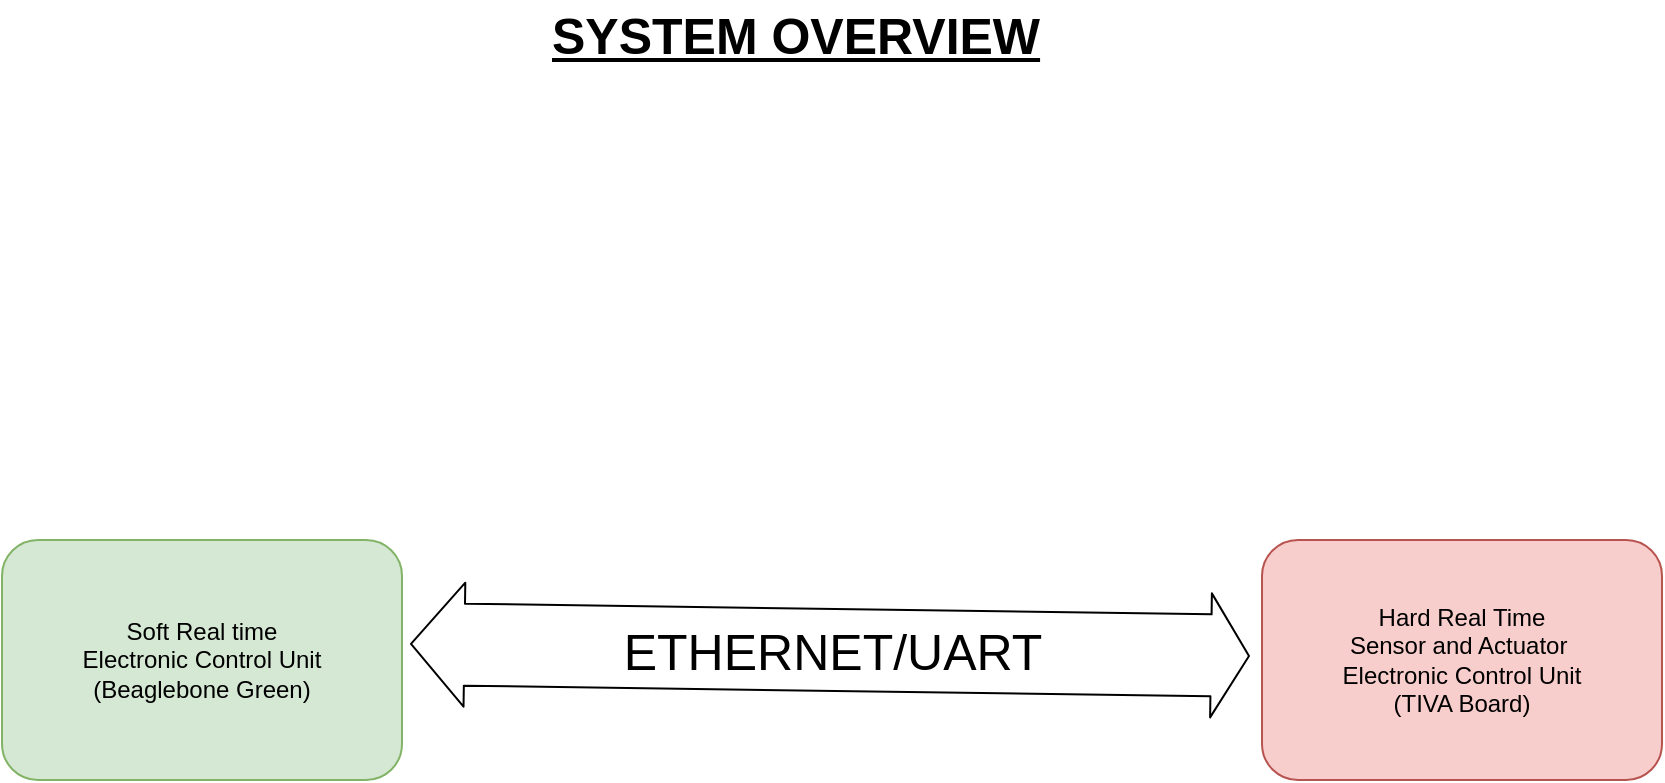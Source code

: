 <mxfile version="10.6.1" type="device"><diagram id="Xq8du_SUKajGEeWQicFE" name="Page-1"><mxGraphModel dx="1394" dy="747" grid="0" gridSize="10" guides="1" tooltips="1" connect="1" arrows="1" fold="1" page="1" pageScale="1" pageWidth="850" pageHeight="1100" math="0" shadow="0"><root><mxCell id="0"/><mxCell id="1" parent="0"/><mxCell id="7bdYrHNUEuzYqKu7jh-W-1" value="Soft Real time&lt;br&gt;Electronic Control Unit&lt;br&gt;(Beaglebone Green)" style="rounded=1;whiteSpace=wrap;html=1;fillColor=#d5e8d4;strokeColor=#82b366;" parent="1" vertex="1"><mxGeometry x="10" y="360" width="200" height="120" as="geometry"/></mxCell><mxCell id="7bdYrHNUEuzYqKu7jh-W-2" value="Hard Real Time&lt;br&gt;Sensor and Actuator&amp;nbsp;&lt;br&gt;Electronic Control Unit&lt;br&gt;(TIVA Board)&lt;br&gt;" style="rounded=1;whiteSpace=wrap;html=1;fillColor=#f8cecc;strokeColor=#b85450;" parent="1" vertex="1"><mxGeometry x="640" y="360" width="200" height="120" as="geometry"/></mxCell><mxCell id="7bdYrHNUEuzYqKu7jh-W-3" value="" style="shape=flexArrow;endArrow=classic;startArrow=classic;html=1;entryX=-0.03;entryY=0.483;entryDx=0;entryDy=0;entryPerimeter=0;exitX=1.02;exitY=0.433;exitDx=0;exitDy=0;exitPerimeter=0;width=41;startSize=8.57;" parent="1" source="7bdYrHNUEuzYqKu7jh-W-1" target="7bdYrHNUEuzYqKu7jh-W-2" edge="1"><mxGeometry width="50" height="50" relative="1" as="geometry"><mxPoint x="320" y="418" as="sourcePoint"/><mxPoint x="425" y="395" as="targetPoint"/></mxGeometry></mxCell><mxCell id="7bdYrHNUEuzYqKu7jh-W-10" value="ETHERNET/UART" style="text;html=1;resizable=0;points=[];align=center;verticalAlign=middle;labelBackgroundColor=#ffffff;fontSize=25;" parent="7bdYrHNUEuzYqKu7jh-W-3" vertex="1" connectable="0"><mxGeometry x="0.305" relative="1" as="geometry"><mxPoint x="-63" y="-1" as="offset"/></mxGeometry></mxCell><mxCell id="7bdYrHNUEuzYqKu7jh-W-7" value="&lt;u&gt;SYSTEM OVERVIEW&lt;/u&gt;" style="text;html=1;resizable=0;points=[];autosize=1;align=left;verticalAlign=top;spacingTop=-4;fontStyle=1;fontSize=25;" parent="1" vertex="1"><mxGeometry x="283" y="90" width="254" height="30" as="geometry"/></mxCell></root></mxGraphModel></diagram></mxfile>
